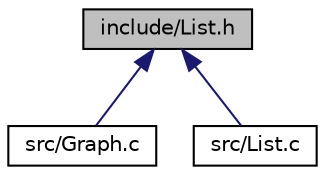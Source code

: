 digraph "include/List.h"
{
 // LATEX_PDF_SIZE
  edge [fontname="Helvetica",fontsize="10",labelfontname="Helvetica",labelfontsize="10"];
  node [fontname="Helvetica",fontsize="10",shape=record];
  Node1 [label="include/List.h",height=0.2,width=0.4,color="black", fillcolor="grey75", style="filled", fontcolor="black",tooltip="Bibiblioteca de lista escadeada dinâmica."];
  Node1 -> Node2 [dir="back",color="midnightblue",fontsize="10",style="solid",fontname="Helvetica"];
  Node2 [label="src/Graph.c",height=0.2,width=0.4,color="black", fillcolor="white", style="filled",URL="$Graph_8c.html",tooltip=" "];
  Node1 -> Node3 [dir="back",color="midnightblue",fontsize="10",style="solid",fontname="Helvetica"];
  Node3 [label="src/List.c",height=0.2,width=0.4,color="black", fillcolor="white", style="filled",URL="$List_8c.html",tooltip=" "];
}
